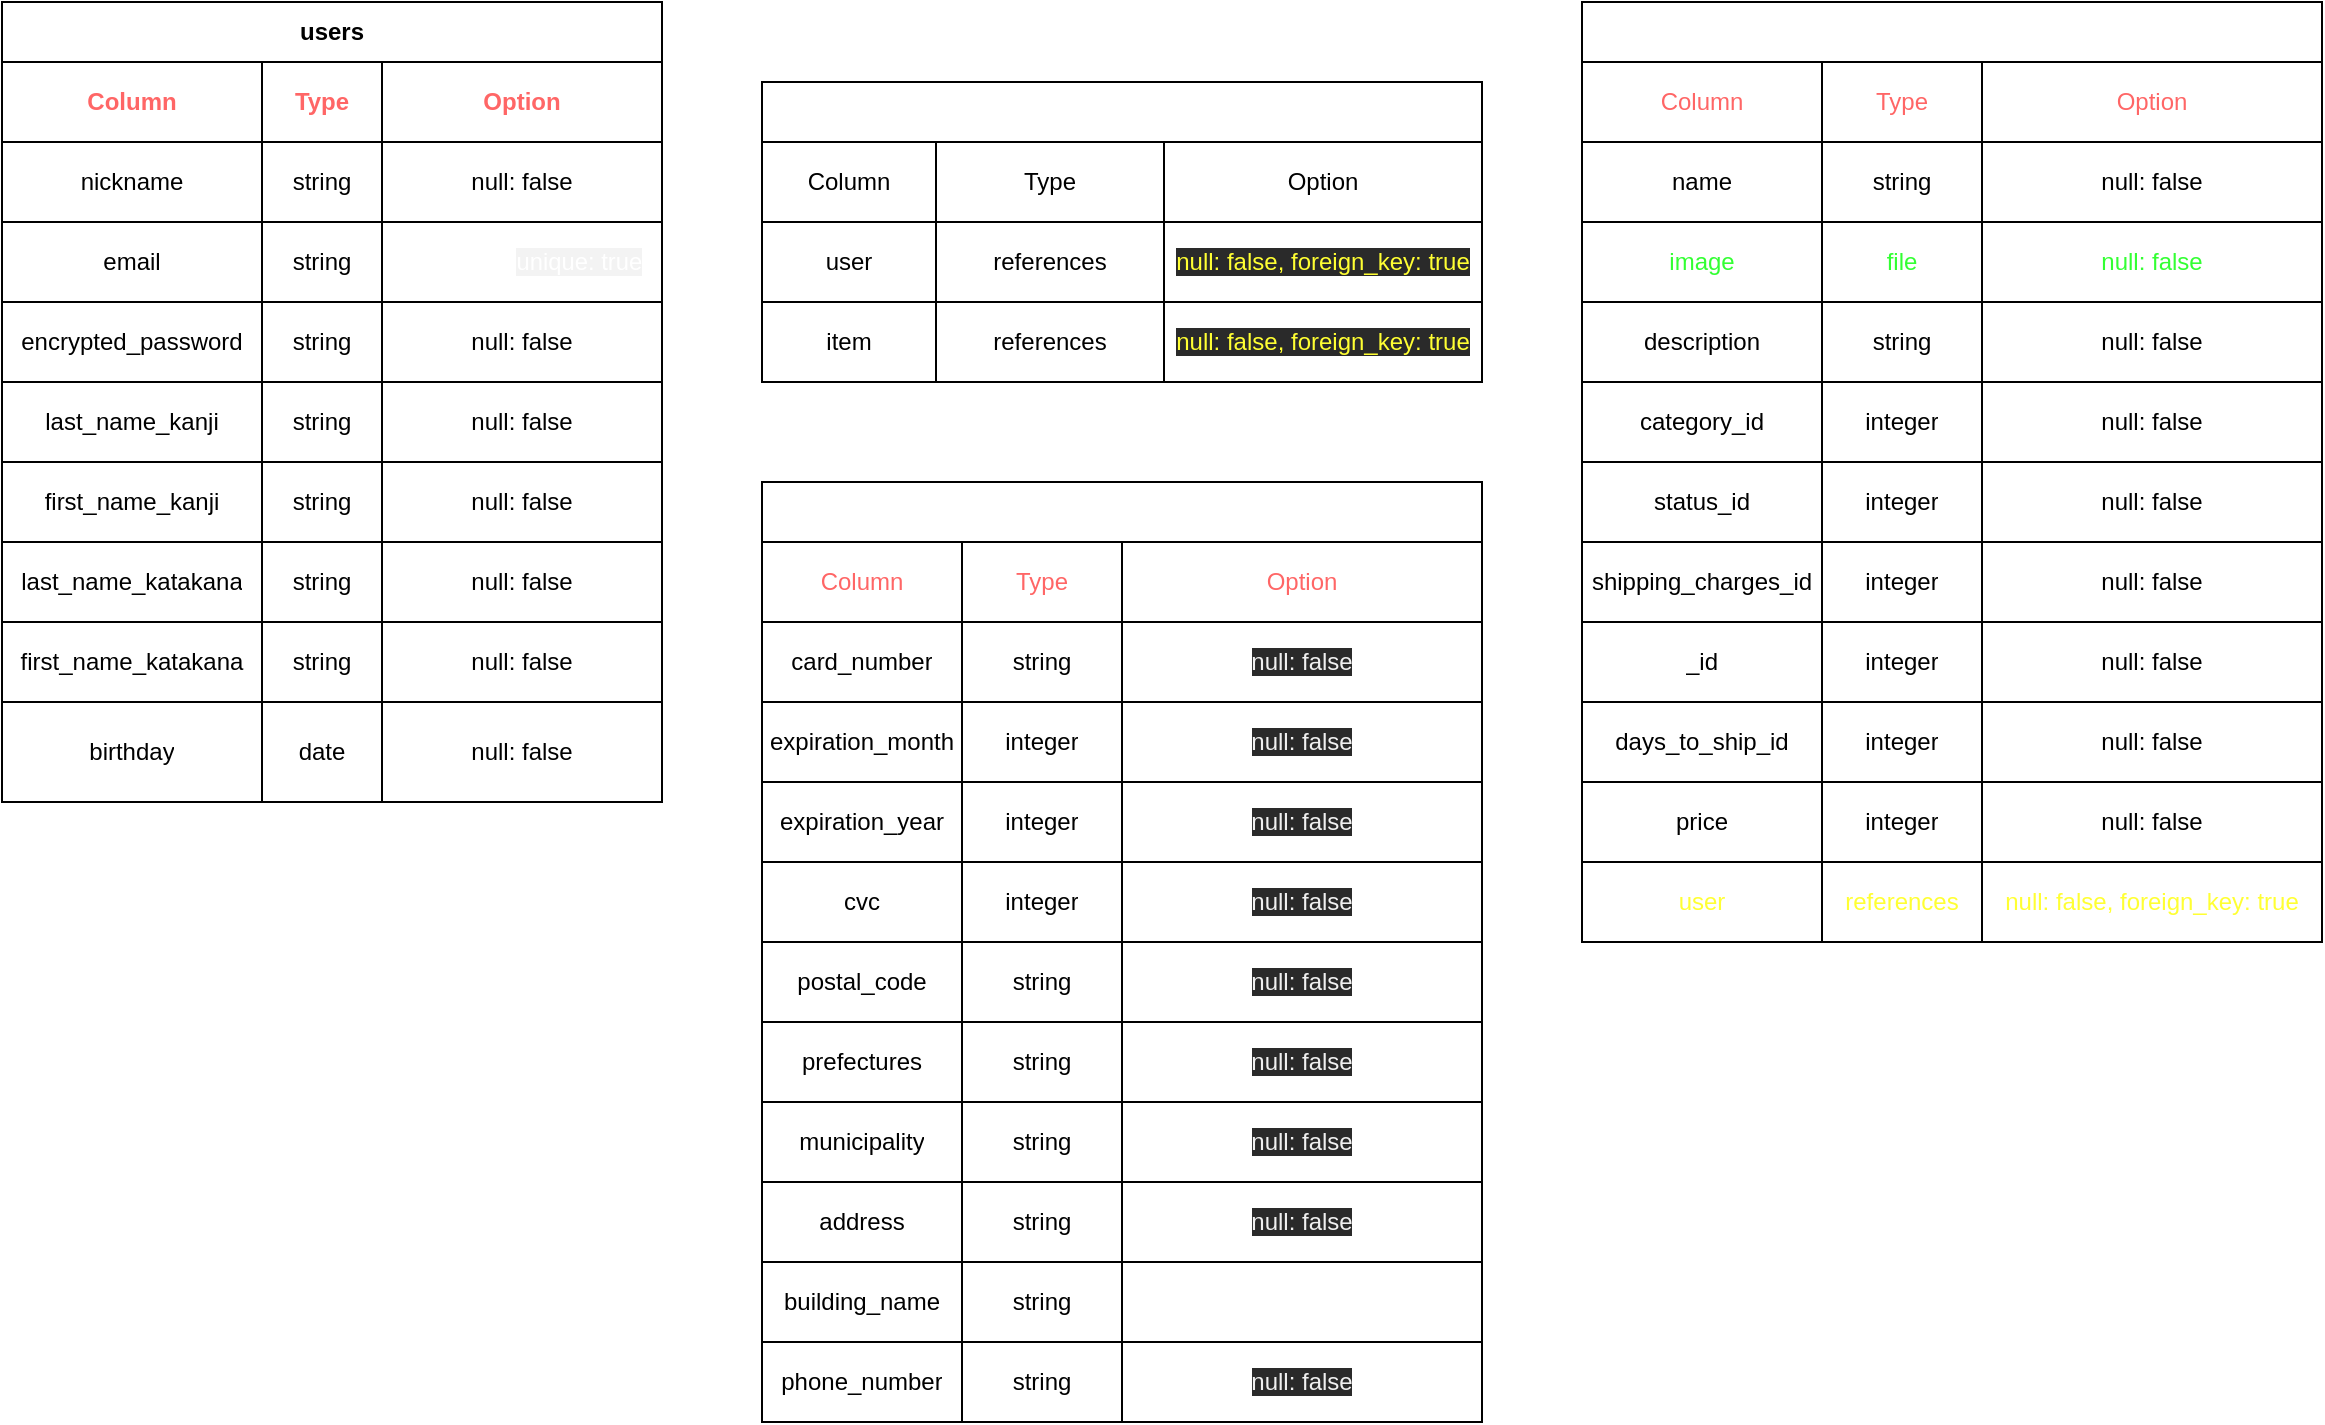<mxfile version="14.2.4" type="embed">
    <diagram id="sl5BSPvHvkOXAtMsiaxR" name="ページ1">
        <mxGraphModel dx="971" dy="756" grid="1" gridSize="10" guides="1" tooltips="1" connect="1" arrows="1" fold="1" page="1" pageScale="1" pageWidth="1169" pageHeight="1654" math="0" shadow="0">
            <root>
                <mxCell id="0"/>
                <mxCell id="1" parent="0"/>
                <mxCell id="15" value="users" style="shape=table;html=1;whiteSpace=wrap;startSize=30;container=1;collapsible=0;childLayout=tableLayout;fontStyle=1;align=center;spacing=2;" parent="1" vertex="1">
                    <mxGeometry width="330" height="400" as="geometry"/>
                </mxCell>
                <mxCell id="16" value="" style="shape=partialRectangle;html=1;whiteSpace=wrap;collapsible=0;dropTarget=0;pointerEvents=0;fillColor=none;top=0;left=0;bottom=0;right=0;points=[[0,0.5],[1,0.5]];portConstraint=eastwest;" parent="15" vertex="1">
                    <mxGeometry y="30" width="330" height="40" as="geometry"/>
                </mxCell>
                <mxCell id="17" value="Column" style="shape=partialRectangle;html=1;whiteSpace=wrap;connectable=0;fillColor=none;top=0;left=0;bottom=0;right=0;overflow=hidden;fontStyle=1;labelBackgroundColor=none;fontColor=#FF6666;" parent="16" vertex="1">
                    <mxGeometry width="130" height="40" as="geometry"/>
                </mxCell>
                <mxCell id="18" value="Type" style="shape=partialRectangle;html=1;whiteSpace=wrap;connectable=0;fillColor=none;top=0;left=0;bottom=0;right=0;overflow=hidden;fontStyle=1;fontColor=#FF6666;" parent="16" vertex="1">
                    <mxGeometry x="130" width="60" height="40" as="geometry"/>
                </mxCell>
                <mxCell id="19" value="Option" style="shape=partialRectangle;html=1;whiteSpace=wrap;connectable=0;fillColor=none;top=0;left=0;bottom=0;right=0;overflow=hidden;fontStyle=1;fontColor=#FF6666;" parent="16" vertex="1">
                    <mxGeometry x="190" width="140" height="40" as="geometry"/>
                </mxCell>
                <mxCell id="20" value="" style="shape=partialRectangle;html=1;whiteSpace=wrap;collapsible=0;dropTarget=0;pointerEvents=0;fillColor=none;top=0;left=0;bottom=0;right=0;points=[[0,0.5],[1,0.5]];portConstraint=eastwest;" parent="15" vertex="1">
                    <mxGeometry y="70" width="330" height="40" as="geometry"/>
                </mxCell>
                <mxCell id="21" value="nickname" style="shape=partialRectangle;html=1;whiteSpace=wrap;connectable=0;fillColor=none;top=0;left=0;bottom=0;right=0;overflow=hidden;" parent="20" vertex="1">
                    <mxGeometry width="130" height="40" as="geometry"/>
                </mxCell>
                <mxCell id="22" value="string" style="shape=partialRectangle;html=1;whiteSpace=wrap;connectable=0;fillColor=none;top=0;left=0;bottom=0;right=0;overflow=hidden;" parent="20" vertex="1">
                    <mxGeometry x="130" width="60" height="40" as="geometry"/>
                </mxCell>
                <mxCell id="23" value="null: false" style="shape=partialRectangle;html=1;whiteSpace=wrap;connectable=0;fillColor=none;top=0;left=0;bottom=0;right=0;overflow=hidden;" parent="20" vertex="1">
                    <mxGeometry x="190" width="140" height="40" as="geometry"/>
                </mxCell>
                <mxCell id="24" value="" style="shape=partialRectangle;html=1;whiteSpace=wrap;collapsible=0;dropTarget=0;pointerEvents=0;fillColor=none;top=0;left=0;bottom=0;right=0;points=[[0,0.5],[1,0.5]];portConstraint=eastwest;" parent="15" vertex="1">
                    <mxGeometry y="110" width="330" height="40" as="geometry"/>
                </mxCell>
                <mxCell id="25" value="email" style="shape=partialRectangle;html=1;whiteSpace=wrap;connectable=0;fillColor=none;top=0;left=0;bottom=0;right=0;overflow=hidden;" parent="24" vertex="1">
                    <mxGeometry width="130" height="40" as="geometry"/>
                </mxCell>
                <mxCell id="26" value="string" style="shape=partialRectangle;html=1;whiteSpace=wrap;connectable=0;fillColor=none;top=0;left=0;bottom=0;right=0;overflow=hidden;" parent="24" vertex="1">
                    <mxGeometry x="130" width="60" height="40" as="geometry"/>
                </mxCell>
                <mxCell id="27" value="&lt;font color=&quot;#ffffff&quot;&gt;&lt;span&gt;null: false,&amp;nbsp;&lt;/span&gt;&lt;span style=&quot;font-size: 11.9px ; background-color: rgba(27 , 31 , 35 , 0.05)&quot;&gt;unique: true&lt;/span&gt;&lt;/font&gt;" style="shape=partialRectangle;html=1;whiteSpace=wrap;connectable=0;fillColor=none;top=0;left=0;bottom=0;right=0;overflow=hidden;" parent="24" vertex="1">
                    <mxGeometry x="190" width="140" height="40" as="geometry"/>
                </mxCell>
                <mxCell id="28" style="shape=partialRectangle;html=1;whiteSpace=wrap;collapsible=0;dropTarget=0;pointerEvents=0;fillColor=none;top=0;left=0;bottom=0;right=0;points=[[0,0.5],[1,0.5]];portConstraint=eastwest;" parent="15" vertex="1">
                    <mxGeometry y="150" width="330" height="40" as="geometry"/>
                </mxCell>
                <mxCell id="29" value="encrypted_password" style="shape=partialRectangle;html=1;whiteSpace=wrap;connectable=0;fillColor=none;top=0;left=0;bottom=0;right=0;overflow=hidden;" parent="28" vertex="1">
                    <mxGeometry width="130" height="40" as="geometry"/>
                </mxCell>
                <mxCell id="30" value="string" style="shape=partialRectangle;html=1;whiteSpace=wrap;connectable=0;fillColor=none;top=0;left=0;bottom=0;right=0;overflow=hidden;" parent="28" vertex="1">
                    <mxGeometry x="130" width="60" height="40" as="geometry"/>
                </mxCell>
                <mxCell id="31" value="&lt;span&gt;null: false&lt;/span&gt;" style="shape=partialRectangle;html=1;whiteSpace=wrap;connectable=0;fillColor=none;top=0;left=0;bottom=0;right=0;overflow=hidden;" parent="28" vertex="1">
                    <mxGeometry x="190" width="140" height="40" as="geometry"/>
                </mxCell>
                <mxCell id="32" style="shape=partialRectangle;html=1;whiteSpace=wrap;collapsible=0;dropTarget=0;pointerEvents=0;fillColor=none;top=0;left=0;bottom=0;right=0;points=[[0,0.5],[1,0.5]];portConstraint=eastwest;" parent="15" vertex="1">
                    <mxGeometry y="190" width="330" height="40" as="geometry"/>
                </mxCell>
                <mxCell id="33" value="last_name_kanji" style="shape=partialRectangle;html=1;whiteSpace=wrap;connectable=0;fillColor=none;top=0;left=0;bottom=0;right=0;overflow=hidden;" parent="32" vertex="1">
                    <mxGeometry width="130" height="40" as="geometry"/>
                </mxCell>
                <mxCell id="34" value="string" style="shape=partialRectangle;html=1;whiteSpace=wrap;connectable=0;fillColor=none;top=0;left=0;bottom=0;right=0;overflow=hidden;" parent="32" vertex="1">
                    <mxGeometry x="130" width="60" height="40" as="geometry"/>
                </mxCell>
                <mxCell id="35" value="&lt;span&gt;null: false&lt;/span&gt;" style="shape=partialRectangle;html=1;whiteSpace=wrap;connectable=0;fillColor=none;top=0;left=0;bottom=0;right=0;overflow=hidden;" parent="32" vertex="1">
                    <mxGeometry x="190" width="140" height="40" as="geometry"/>
                </mxCell>
                <mxCell id="36" style="shape=partialRectangle;html=1;whiteSpace=wrap;collapsible=0;dropTarget=0;pointerEvents=0;fillColor=none;top=0;left=0;bottom=0;right=0;points=[[0,0.5],[1,0.5]];portConstraint=eastwest;" parent="15" vertex="1">
                    <mxGeometry y="230" width="330" height="40" as="geometry"/>
                </mxCell>
                <mxCell id="37" value="first_name_kanji" style="shape=partialRectangle;html=1;whiteSpace=wrap;connectable=0;fillColor=none;top=0;left=0;bottom=0;right=0;overflow=hidden;" parent="36" vertex="1">
                    <mxGeometry width="130" height="40" as="geometry"/>
                </mxCell>
                <mxCell id="38" value="string" style="shape=partialRectangle;html=1;whiteSpace=wrap;connectable=0;fillColor=none;top=0;left=0;bottom=0;right=0;overflow=hidden;" parent="36" vertex="1">
                    <mxGeometry x="130" width="60" height="40" as="geometry"/>
                </mxCell>
                <mxCell id="39" value="&lt;span&gt;null: false&lt;/span&gt;" style="shape=partialRectangle;html=1;whiteSpace=wrap;connectable=0;fillColor=none;top=0;left=0;bottom=0;right=0;overflow=hidden;" parent="36" vertex="1">
                    <mxGeometry x="190" width="140" height="40" as="geometry"/>
                </mxCell>
                <mxCell id="40" style="shape=partialRectangle;html=1;whiteSpace=wrap;collapsible=0;dropTarget=0;pointerEvents=0;fillColor=none;top=0;left=0;bottom=0;right=0;points=[[0,0.5],[1,0.5]];portConstraint=eastwest;" parent="15" vertex="1">
                    <mxGeometry y="270" width="330" height="40" as="geometry"/>
                </mxCell>
                <mxCell id="41" value="last_name_katakana" style="shape=partialRectangle;html=1;whiteSpace=wrap;connectable=0;fillColor=none;top=0;left=0;bottom=0;right=0;overflow=hidden;" parent="40" vertex="1">
                    <mxGeometry width="130" height="40" as="geometry"/>
                </mxCell>
                <mxCell id="42" value="string" style="shape=partialRectangle;html=1;whiteSpace=wrap;connectable=0;fillColor=none;top=0;left=0;bottom=0;right=0;overflow=hidden;" parent="40" vertex="1">
                    <mxGeometry x="130" width="60" height="40" as="geometry"/>
                </mxCell>
                <mxCell id="43" value="&lt;span&gt;null: false&lt;/span&gt;" style="shape=partialRectangle;html=1;whiteSpace=wrap;connectable=0;fillColor=none;top=0;left=0;bottom=0;right=0;overflow=hidden;" parent="40" vertex="1">
                    <mxGeometry x="190" width="140" height="40" as="geometry"/>
                </mxCell>
                <mxCell id="44" style="shape=partialRectangle;html=1;whiteSpace=wrap;collapsible=0;dropTarget=0;pointerEvents=0;fillColor=none;top=0;left=0;bottom=0;right=0;points=[[0,0.5],[1,0.5]];portConstraint=eastwest;" parent="15" vertex="1">
                    <mxGeometry y="310" width="330" height="40" as="geometry"/>
                </mxCell>
                <mxCell id="45" value="first_name_katakana" style="shape=partialRectangle;html=1;whiteSpace=wrap;connectable=0;fillColor=none;top=0;left=0;bottom=0;right=0;overflow=hidden;" parent="44" vertex="1">
                    <mxGeometry width="130" height="40" as="geometry"/>
                </mxCell>
                <mxCell id="46" value="string" style="shape=partialRectangle;html=1;whiteSpace=wrap;connectable=0;fillColor=none;top=0;left=0;bottom=0;right=0;overflow=hidden;" parent="44" vertex="1">
                    <mxGeometry x="130" width="60" height="40" as="geometry"/>
                </mxCell>
                <mxCell id="47" value="&lt;span&gt;null: false&lt;/span&gt;" style="shape=partialRectangle;html=1;whiteSpace=wrap;connectable=0;fillColor=none;top=0;left=0;bottom=0;right=0;overflow=hidden;" parent="44" vertex="1">
                    <mxGeometry x="190" width="140" height="40" as="geometry"/>
                </mxCell>
                <mxCell id="56" style="shape=partialRectangle;html=1;whiteSpace=wrap;collapsible=0;dropTarget=0;pointerEvents=0;fillColor=none;top=0;left=0;bottom=0;right=0;points=[[0,0.5],[1,0.5]];portConstraint=eastwest;" parent="15" vertex="1">
                    <mxGeometry y="350" width="330" height="50" as="geometry"/>
                </mxCell>
                <mxCell id="57" value="birthday" style="shape=partialRectangle;html=1;whiteSpace=wrap;connectable=0;fillColor=none;top=0;left=0;bottom=0;right=0;overflow=hidden;" parent="56" vertex="1">
                    <mxGeometry width="130" height="50" as="geometry"/>
                </mxCell>
                <mxCell id="58" value="date" style="shape=partialRectangle;html=1;whiteSpace=wrap;connectable=0;fillColor=none;top=0;left=0;bottom=0;right=0;overflow=hidden;" parent="56" vertex="1">
                    <mxGeometry x="130" width="60" height="50" as="geometry"/>
                </mxCell>
                <mxCell id="59" value="&lt;span&gt;null: false&lt;/span&gt;" style="shape=partialRectangle;html=1;whiteSpace=wrap;connectable=0;fillColor=none;top=0;left=0;bottom=0;right=0;overflow=hidden;" parent="56" vertex="1">
                    <mxGeometry x="190" width="140" height="50" as="geometry"/>
                </mxCell>
                <mxCell id="60" value="&lt;font color=&quot;#ffffff&quot;&gt;items&lt;/font&gt;" style="shape=table;html=1;whiteSpace=wrap;startSize=30;container=1;collapsible=0;childLayout=tableLayout;fontStyle=1;align=center;labelBackgroundColor=none;fontColor=#FF6666;" parent="1" vertex="1">
                    <mxGeometry x="790" width="370" height="470" as="geometry"/>
                </mxCell>
                <mxCell id="61" value="" style="shape=partialRectangle;html=1;whiteSpace=wrap;collapsible=0;dropTarget=0;pointerEvents=0;fillColor=none;top=0;left=0;bottom=0;right=0;points=[[0,0.5],[1,0.5]];portConstraint=eastwest;" parent="60" vertex="1">
                    <mxGeometry y="30" width="370" height="40" as="geometry"/>
                </mxCell>
                <mxCell id="62" value="Column" style="shape=partialRectangle;html=1;whiteSpace=wrap;connectable=0;fillColor=none;top=0;left=0;bottom=0;right=0;overflow=hidden;fontColor=#FF6666;" parent="61" vertex="1">
                    <mxGeometry width="120" height="40" as="geometry"/>
                </mxCell>
                <mxCell id="63" value="Type" style="shape=partialRectangle;html=1;whiteSpace=wrap;connectable=0;fillColor=none;top=0;left=0;bottom=0;right=0;overflow=hidden;fontColor=#FF6666;" parent="61" vertex="1">
                    <mxGeometry x="120" width="80" height="40" as="geometry"/>
                </mxCell>
                <mxCell id="64" value="Option" style="shape=partialRectangle;html=1;whiteSpace=wrap;connectable=0;fillColor=none;top=0;left=0;bottom=0;right=0;overflow=hidden;fontColor=#FF6666;" parent="61" vertex="1">
                    <mxGeometry x="200" width="170" height="40" as="geometry"/>
                </mxCell>
                <mxCell id="93" style="shape=partialRectangle;html=1;whiteSpace=wrap;collapsible=0;dropTarget=0;pointerEvents=0;fillColor=none;top=0;left=0;bottom=0;right=0;points=[[0,0.5],[1,0.5]];portConstraint=eastwest;" parent="60" vertex="1">
                    <mxGeometry y="70" width="370" height="40" as="geometry"/>
                </mxCell>
                <mxCell id="94" value="name" style="shape=partialRectangle;html=1;whiteSpace=wrap;connectable=0;fillColor=none;top=0;left=0;bottom=0;right=0;overflow=hidden;" parent="93" vertex="1">
                    <mxGeometry width="120" height="40" as="geometry"/>
                </mxCell>
                <mxCell id="95" value="string" style="shape=partialRectangle;html=1;whiteSpace=wrap;connectable=0;fillColor=none;top=0;left=0;bottom=0;right=0;overflow=hidden;" parent="93" vertex="1">
                    <mxGeometry x="120" width="80" height="40" as="geometry"/>
                </mxCell>
                <mxCell id="96" value="null: false" style="shape=partialRectangle;html=1;whiteSpace=wrap;connectable=0;fillColor=none;top=0;left=0;bottom=0;right=0;overflow=hidden;" parent="93" vertex="1">
                    <mxGeometry x="200" width="170" height="40" as="geometry"/>
                </mxCell>
                <mxCell id="89" style="shape=partialRectangle;html=1;whiteSpace=wrap;collapsible=0;dropTarget=0;pointerEvents=0;fillColor=none;top=0;left=0;bottom=0;right=0;points=[[0,0.5],[1,0.5]];portConstraint=eastwest;fontColor=#33FF33;" parent="60" vertex="1">
                    <mxGeometry y="110" width="370" height="40" as="geometry"/>
                </mxCell>
                <mxCell id="90" value="image" style="shape=partialRectangle;html=1;whiteSpace=wrap;connectable=0;fillColor=none;top=0;left=0;bottom=0;right=0;overflow=hidden;fontColor=#33FF33;" parent="89" vertex="1">
                    <mxGeometry width="120" height="40" as="geometry"/>
                </mxCell>
                <mxCell id="91" value="file" style="shape=partialRectangle;html=1;whiteSpace=wrap;connectable=0;fillColor=none;top=0;left=0;bottom=0;right=0;overflow=hidden;fontColor=#33FF33;" parent="89" vertex="1">
                    <mxGeometry x="120" width="80" height="40" as="geometry"/>
                </mxCell>
                <mxCell id="92" value="null: false" style="shape=partialRectangle;html=1;whiteSpace=wrap;connectable=0;fillColor=none;top=0;left=0;bottom=0;right=0;overflow=hidden;fontColor=#33FF33;" parent="89" vertex="1">
                    <mxGeometry x="200" width="170" height="40" as="geometry"/>
                </mxCell>
                <mxCell id="85" style="shape=partialRectangle;html=1;whiteSpace=wrap;collapsible=0;dropTarget=0;pointerEvents=0;fillColor=none;top=0;left=0;bottom=0;right=0;points=[[0,0.5],[1,0.5]];portConstraint=eastwest;" parent="60" vertex="1">
                    <mxGeometry y="150" width="370" height="40" as="geometry"/>
                </mxCell>
                <mxCell id="86" value="description" style="shape=partialRectangle;html=1;whiteSpace=wrap;connectable=0;fillColor=none;top=0;left=0;bottom=0;right=0;overflow=hidden;" parent="85" vertex="1">
                    <mxGeometry width="120" height="40" as="geometry"/>
                </mxCell>
                <mxCell id="87" value="string" style="shape=partialRectangle;html=1;whiteSpace=wrap;connectable=0;fillColor=none;top=0;left=0;bottom=0;right=0;overflow=hidden;" parent="85" vertex="1">
                    <mxGeometry x="120" width="80" height="40" as="geometry"/>
                </mxCell>
                <mxCell id="88" value="null: false" style="shape=partialRectangle;html=1;whiteSpace=wrap;connectable=0;fillColor=none;top=0;left=0;bottom=0;right=0;overflow=hidden;" parent="85" vertex="1">
                    <mxGeometry x="200" width="170" height="40" as="geometry"/>
                </mxCell>
                <mxCell id="81" style="shape=partialRectangle;html=1;whiteSpace=wrap;collapsible=0;dropTarget=0;pointerEvents=0;fillColor=none;top=0;left=0;bottom=0;right=0;points=[[0,0.5],[1,0.5]];portConstraint=eastwest;" parent="60" vertex="1">
                    <mxGeometry y="190" width="370" height="40" as="geometry"/>
                </mxCell>
                <mxCell id="82" value="category_id" style="shape=partialRectangle;html=1;whiteSpace=wrap;connectable=0;fillColor=none;top=0;left=0;bottom=0;right=0;overflow=hidden;" parent="81" vertex="1">
                    <mxGeometry width="120" height="40" as="geometry"/>
                </mxCell>
                <mxCell id="83" value="integer" style="shape=partialRectangle;html=1;whiteSpace=wrap;connectable=0;fillColor=none;top=0;left=0;bottom=0;right=0;overflow=hidden;" parent="81" vertex="1">
                    <mxGeometry x="120" width="80" height="40" as="geometry"/>
                </mxCell>
                <mxCell id="84" value="null: false" style="shape=partialRectangle;html=1;whiteSpace=wrap;connectable=0;fillColor=none;top=0;left=0;bottom=0;right=0;overflow=hidden;" parent="81" vertex="1">
                    <mxGeometry x="200" width="170" height="40" as="geometry"/>
                </mxCell>
                <mxCell id="77" style="shape=partialRectangle;html=1;whiteSpace=wrap;collapsible=0;dropTarget=0;pointerEvents=0;fillColor=none;top=0;left=0;bottom=0;right=0;points=[[0,0.5],[1,0.5]];portConstraint=eastwest;" parent="60" vertex="1">
                    <mxGeometry y="230" width="370" height="40" as="geometry"/>
                </mxCell>
                <mxCell id="78" value="status_id" style="shape=partialRectangle;html=1;whiteSpace=wrap;connectable=0;fillColor=none;top=0;left=0;bottom=0;right=0;overflow=hidden;" parent="77" vertex="1">
                    <mxGeometry width="120" height="40" as="geometry"/>
                </mxCell>
                <mxCell id="79" value="integer" style="shape=partialRectangle;html=1;whiteSpace=wrap;connectable=0;fillColor=none;top=0;left=0;bottom=0;right=0;overflow=hidden;" parent="77" vertex="1">
                    <mxGeometry x="120" width="80" height="40" as="geometry"/>
                </mxCell>
                <mxCell id="80" value="null: false" style="shape=partialRectangle;html=1;whiteSpace=wrap;connectable=0;fillColor=none;top=0;left=0;bottom=0;right=0;overflow=hidden;" parent="77" vertex="1">
                    <mxGeometry x="200" width="170" height="40" as="geometry"/>
                </mxCell>
                <mxCell id="73" style="shape=partialRectangle;html=1;whiteSpace=wrap;collapsible=0;dropTarget=0;pointerEvents=0;fillColor=none;top=0;left=0;bottom=0;right=0;points=[[0,0.5],[1,0.5]];portConstraint=eastwest;" parent="60" vertex="1">
                    <mxGeometry y="270" width="370" height="40" as="geometry"/>
                </mxCell>
                <mxCell id="74" value="shipping_charges_id" style="shape=partialRectangle;html=1;whiteSpace=wrap;connectable=0;fillColor=none;top=0;left=0;bottom=0;right=0;overflow=hidden;" parent="73" vertex="1">
                    <mxGeometry width="120" height="40" as="geometry"/>
                </mxCell>
                <mxCell id="75" value="integer" style="shape=partialRectangle;html=1;whiteSpace=wrap;connectable=0;fillColor=none;top=0;left=0;bottom=0;right=0;overflow=hidden;" parent="73" vertex="1">
                    <mxGeometry x="120" width="80" height="40" as="geometry"/>
                </mxCell>
                <mxCell id="76" value="null: false" style="shape=partialRectangle;html=1;whiteSpace=wrap;connectable=0;fillColor=none;top=0;left=0;bottom=0;right=0;overflow=hidden;" parent="73" vertex="1">
                    <mxGeometry x="200" width="170" height="40" as="geometry"/>
                </mxCell>
                <mxCell id="65" value="" style="shape=partialRectangle;html=1;whiteSpace=wrap;collapsible=0;dropTarget=0;pointerEvents=0;fillColor=none;top=0;left=0;bottom=0;right=0;points=[[0,0.5],[1,0.5]];portConstraint=eastwest;" parent="60" vertex="1">
                    <mxGeometry y="310" width="370" height="40" as="geometry"/>
                </mxCell>
                <mxCell id="66" value="&lt;div style=&quot;text-align: left&quot;&gt;&lt;span&gt;_id&lt;/span&gt;&lt;/div&gt;" style="shape=partialRectangle;html=1;whiteSpace=wrap;connectable=0;fillColor=none;top=0;left=0;bottom=0;right=0;overflow=hidden;" parent="65" vertex="1">
                    <mxGeometry width="120" height="40" as="geometry"/>
                </mxCell>
                <mxCell id="67" value="integer" style="shape=partialRectangle;html=1;whiteSpace=wrap;connectable=0;fillColor=none;top=0;left=0;bottom=0;right=0;overflow=hidden;" parent="65" vertex="1">
                    <mxGeometry x="120" width="80" height="40" as="geometry"/>
                </mxCell>
                <mxCell id="68" value="null: false" style="shape=partialRectangle;html=1;whiteSpace=wrap;connectable=0;fillColor=none;top=0;left=0;bottom=0;right=0;overflow=hidden;" parent="65" vertex="1">
                    <mxGeometry x="200" width="170" height="40" as="geometry"/>
                </mxCell>
                <mxCell id="69" value="" style="shape=partialRectangle;html=1;whiteSpace=wrap;collapsible=0;dropTarget=0;pointerEvents=0;fillColor=none;top=0;left=0;bottom=0;right=0;points=[[0,0.5],[1,0.5]];portConstraint=eastwest;" parent="60" vertex="1">
                    <mxGeometry y="350" width="370" height="40" as="geometry"/>
                </mxCell>
                <mxCell id="70" value="days_to_ship_id" style="shape=partialRectangle;html=1;whiteSpace=wrap;connectable=0;fillColor=none;top=0;left=0;bottom=0;right=0;overflow=hidden;" parent="69" vertex="1">
                    <mxGeometry width="120" height="40" as="geometry"/>
                </mxCell>
                <mxCell id="71" value="integer" style="shape=partialRectangle;html=1;whiteSpace=wrap;connectable=0;fillColor=none;top=0;left=0;bottom=0;right=0;overflow=hidden;" parent="69" vertex="1">
                    <mxGeometry x="120" width="80" height="40" as="geometry"/>
                </mxCell>
                <mxCell id="72" value="null: false" style="shape=partialRectangle;html=1;whiteSpace=wrap;connectable=0;fillColor=none;top=0;left=0;bottom=0;right=0;overflow=hidden;" parent="69" vertex="1">
                    <mxGeometry x="200" width="170" height="40" as="geometry"/>
                </mxCell>
                <mxCell id="97" style="shape=partialRectangle;html=1;whiteSpace=wrap;collapsible=0;dropTarget=0;pointerEvents=0;fillColor=none;top=0;left=0;bottom=0;right=0;points=[[0,0.5],[1,0.5]];portConstraint=eastwest;" parent="60" vertex="1">
                    <mxGeometry y="390" width="370" height="40" as="geometry"/>
                </mxCell>
                <mxCell id="98" value="price" style="shape=partialRectangle;html=1;whiteSpace=wrap;connectable=0;fillColor=none;top=0;left=0;bottom=0;right=0;overflow=hidden;" parent="97" vertex="1">
                    <mxGeometry width="120" height="40" as="geometry"/>
                </mxCell>
                <mxCell id="99" value="integer" style="shape=partialRectangle;html=1;whiteSpace=wrap;connectable=0;fillColor=none;top=0;left=0;bottom=0;right=0;overflow=hidden;" parent="97" vertex="1">
                    <mxGeometry x="120" width="80" height="40" as="geometry"/>
                </mxCell>
                <mxCell id="100" value="null: false" style="shape=partialRectangle;html=1;whiteSpace=wrap;connectable=0;fillColor=none;top=0;left=0;bottom=0;right=0;overflow=hidden;" parent="97" vertex="1">
                    <mxGeometry x="200" width="170" height="40" as="geometry"/>
                </mxCell>
                <mxCell id="105" style="shape=partialRectangle;html=1;whiteSpace=wrap;collapsible=0;dropTarget=0;pointerEvents=0;fillColor=none;top=0;left=0;bottom=0;right=0;points=[[0,0.5],[1,0.5]];portConstraint=eastwest;" parent="60" vertex="1">
                    <mxGeometry y="430" width="370" height="40" as="geometry"/>
                </mxCell>
                <mxCell id="106" value="user" style="shape=partialRectangle;html=1;whiteSpace=wrap;connectable=0;fillColor=none;top=0;left=0;bottom=0;right=0;overflow=hidden;fontColor=#FFFF33;" parent="105" vertex="1">
                    <mxGeometry width="120" height="40" as="geometry"/>
                </mxCell>
                <mxCell id="107" value="references" style="shape=partialRectangle;html=1;whiteSpace=wrap;connectable=0;fillColor=none;top=0;left=0;bottom=0;right=0;overflow=hidden;fontColor=#FFFF33;" parent="105" vertex="1">
                    <mxGeometry x="120" width="80" height="40" as="geometry"/>
                </mxCell>
                <mxCell id="108" value="null: false, foreign_key: true" style="shape=partialRectangle;html=1;whiteSpace=wrap;connectable=0;fillColor=none;top=0;left=0;bottom=0;right=0;overflow=hidden;fontColor=#FFFF33;" parent="105" vertex="1">
                    <mxGeometry x="200" width="170" height="40" as="geometry"/>
                </mxCell>
                <mxCell id="109" value="addresses" style="shape=table;html=1;whiteSpace=wrap;startSize=30;container=1;collapsible=0;childLayout=tableLayout;fontStyle=1;align=center;labelBackgroundColor=none;fontColor=#FFFFFF;" parent="1" vertex="1">
                    <mxGeometry x="380" y="240" width="360" height="470" as="geometry"/>
                </mxCell>
                <mxCell id="110" value="" style="shape=partialRectangle;html=1;whiteSpace=wrap;collapsible=0;dropTarget=0;pointerEvents=0;fillColor=none;top=0;left=0;bottom=0;right=0;points=[[0,0.5],[1,0.5]];portConstraint=eastwest;" parent="109" vertex="1">
                    <mxGeometry y="30" width="360" height="40" as="geometry"/>
                </mxCell>
                <mxCell id="111" value="Column" style="shape=partialRectangle;html=1;whiteSpace=wrap;connectable=0;fillColor=none;top=0;left=0;bottom=0;right=0;overflow=hidden;fontColor=#FF6666;" parent="110" vertex="1">
                    <mxGeometry width="100" height="40" as="geometry"/>
                </mxCell>
                <mxCell id="112" value="Type" style="shape=partialRectangle;html=1;whiteSpace=wrap;connectable=0;fillColor=none;top=0;left=0;bottom=0;right=0;overflow=hidden;fontColor=#FF6666;" parent="110" vertex="1">
                    <mxGeometry x="100" width="80" height="40" as="geometry"/>
                </mxCell>
                <mxCell id="113" value="Option" style="shape=partialRectangle;html=1;whiteSpace=wrap;connectable=0;fillColor=none;top=0;left=0;bottom=0;right=0;overflow=hidden;fontColor=#FF6666;" parent="110" vertex="1">
                    <mxGeometry x="180" width="180" height="40" as="geometry"/>
                </mxCell>
                <mxCell id="114" value="" style="shape=partialRectangle;html=1;whiteSpace=wrap;collapsible=0;dropTarget=0;pointerEvents=0;fillColor=none;top=0;left=0;bottom=0;right=0;points=[[0,0.5],[1,0.5]];portConstraint=eastwest;" parent="109" vertex="1">
                    <mxGeometry y="70" width="360" height="40" as="geometry"/>
                </mxCell>
                <mxCell id="115" value="card_number" style="shape=partialRectangle;html=1;whiteSpace=wrap;connectable=0;fillColor=none;top=0;left=0;bottom=0;right=0;overflow=hidden;" parent="114" vertex="1">
                    <mxGeometry width="100" height="40" as="geometry"/>
                </mxCell>
                <mxCell id="116" value="string" style="shape=partialRectangle;html=1;whiteSpace=wrap;connectable=0;fillColor=none;top=0;left=0;bottom=0;right=0;overflow=hidden;" parent="114" vertex="1">
                    <mxGeometry x="100" width="80" height="40" as="geometry"/>
                </mxCell>
                <mxCell id="117" value="&lt;meta charset=&quot;utf-8&quot;&gt;&lt;span style=&quot;color: rgb(240, 240, 240); font-family: helvetica; font-size: 12px; font-style: normal; font-weight: 400; letter-spacing: normal; text-align: center; text-indent: 0px; text-transform: none; word-spacing: 0px; background-color: rgb(42, 42, 42); display: inline; float: none;&quot;&gt;null: false&lt;/span&gt;" style="shape=partialRectangle;html=1;whiteSpace=wrap;connectable=0;fillColor=none;top=0;left=0;bottom=0;right=0;overflow=hidden;" parent="114" vertex="1">
                    <mxGeometry x="180" width="180" height="40" as="geometry"/>
                </mxCell>
                <mxCell id="118" value="" style="shape=partialRectangle;html=1;whiteSpace=wrap;collapsible=0;dropTarget=0;pointerEvents=0;fillColor=none;top=0;left=0;bottom=0;right=0;points=[[0,0.5],[1,0.5]];portConstraint=eastwest;" parent="109" vertex="1">
                    <mxGeometry y="110" width="360" height="40" as="geometry"/>
                </mxCell>
                <mxCell id="119" value="expiration_month" style="shape=partialRectangle;html=1;whiteSpace=wrap;connectable=0;fillColor=none;top=0;left=0;bottom=0;right=0;overflow=hidden;" parent="118" vertex="1">
                    <mxGeometry width="100" height="40" as="geometry"/>
                </mxCell>
                <mxCell id="120" value="integer" style="shape=partialRectangle;html=1;whiteSpace=wrap;connectable=0;fillColor=none;top=0;left=0;bottom=0;right=0;overflow=hidden;" parent="118" vertex="1">
                    <mxGeometry x="100" width="80" height="40" as="geometry"/>
                </mxCell>
                <mxCell id="121" value="&lt;meta charset=&quot;utf-8&quot;&gt;&lt;span style=&quot;color: rgb(240, 240, 240); font-family: helvetica; font-size: 12px; font-style: normal; font-weight: 400; letter-spacing: normal; text-align: center; text-indent: 0px; text-transform: none; word-spacing: 0px; background-color: rgb(42, 42, 42); display: inline; float: none;&quot;&gt;null: false&lt;/span&gt;" style="shape=partialRectangle;html=1;whiteSpace=wrap;connectable=0;fillColor=none;top=0;left=0;bottom=0;right=0;overflow=hidden;" parent="118" vertex="1">
                    <mxGeometry x="180" width="180" height="40" as="geometry"/>
                </mxCell>
                <mxCell id="122" style="shape=partialRectangle;html=1;whiteSpace=wrap;collapsible=0;dropTarget=0;pointerEvents=0;fillColor=none;top=0;left=0;bottom=0;right=0;points=[[0,0.5],[1,0.5]];portConstraint=eastwest;" parent="109" vertex="1">
                    <mxGeometry y="150" width="360" height="40" as="geometry"/>
                </mxCell>
                <mxCell id="123" value="expiration_year" style="shape=partialRectangle;html=1;whiteSpace=wrap;connectable=0;fillColor=none;top=0;left=0;bottom=0;right=0;overflow=hidden;" parent="122" vertex="1">
                    <mxGeometry width="100" height="40" as="geometry"/>
                </mxCell>
                <mxCell id="124" value="integer" style="shape=partialRectangle;html=1;whiteSpace=wrap;connectable=0;fillColor=none;top=0;left=0;bottom=0;right=0;overflow=hidden;" parent="122" vertex="1">
                    <mxGeometry x="100" width="80" height="40" as="geometry"/>
                </mxCell>
                <mxCell id="125" value="&lt;meta charset=&quot;utf-8&quot;&gt;&lt;span style=&quot;color: rgb(240, 240, 240); font-family: helvetica; font-size: 12px; font-style: normal; font-weight: 400; letter-spacing: normal; text-align: center; text-indent: 0px; text-transform: none; word-spacing: 0px; background-color: rgb(42, 42, 42); display: inline; float: none;&quot;&gt;null: false&lt;/span&gt;" style="shape=partialRectangle;html=1;whiteSpace=wrap;connectable=0;fillColor=none;top=0;left=0;bottom=0;right=0;overflow=hidden;" parent="122" vertex="1">
                    <mxGeometry x="180" width="180" height="40" as="geometry"/>
                </mxCell>
                <mxCell id="126" style="shape=partialRectangle;html=1;whiteSpace=wrap;collapsible=0;dropTarget=0;pointerEvents=0;fillColor=none;top=0;left=0;bottom=0;right=0;points=[[0,0.5],[1,0.5]];portConstraint=eastwest;" parent="109" vertex="1">
                    <mxGeometry y="190" width="360" height="40" as="geometry"/>
                </mxCell>
                <mxCell id="127" value="cvc" style="shape=partialRectangle;html=1;whiteSpace=wrap;connectable=0;fillColor=none;top=0;left=0;bottom=0;right=0;overflow=hidden;" parent="126" vertex="1">
                    <mxGeometry width="100" height="40" as="geometry"/>
                </mxCell>
                <mxCell id="128" value="integer" style="shape=partialRectangle;html=1;whiteSpace=wrap;connectable=0;fillColor=none;top=0;left=0;bottom=0;right=0;overflow=hidden;" parent="126" vertex="1">
                    <mxGeometry x="100" width="80" height="40" as="geometry"/>
                </mxCell>
                <mxCell id="129" value="&lt;meta charset=&quot;utf-8&quot;&gt;&lt;span style=&quot;color: rgb(240, 240, 240); font-family: helvetica; font-size: 12px; font-style: normal; font-weight: 400; letter-spacing: normal; text-align: center; text-indent: 0px; text-transform: none; word-spacing: 0px; background-color: rgb(42, 42, 42); display: inline; float: none;&quot;&gt;null: false&lt;/span&gt;" style="shape=partialRectangle;html=1;whiteSpace=wrap;connectable=0;fillColor=none;top=0;left=0;bottom=0;right=0;overflow=hidden;" parent="126" vertex="1">
                    <mxGeometry x="180" width="180" height="40" as="geometry"/>
                </mxCell>
                <mxCell id="130" style="shape=partialRectangle;html=1;whiteSpace=wrap;collapsible=0;dropTarget=0;pointerEvents=0;fillColor=none;top=0;left=0;bottom=0;right=0;points=[[0,0.5],[1,0.5]];portConstraint=eastwest;" parent="109" vertex="1">
                    <mxGeometry y="230" width="360" height="40" as="geometry"/>
                </mxCell>
                <mxCell id="131" value="postal_code" style="shape=partialRectangle;html=1;whiteSpace=wrap;connectable=0;fillColor=none;top=0;left=0;bottom=0;right=0;overflow=hidden;" parent="130" vertex="1">
                    <mxGeometry width="100" height="40" as="geometry"/>
                </mxCell>
                <mxCell id="132" value="string" style="shape=partialRectangle;html=1;whiteSpace=wrap;connectable=0;fillColor=none;top=0;left=0;bottom=0;right=0;overflow=hidden;" parent="130" vertex="1">
                    <mxGeometry x="100" width="80" height="40" as="geometry"/>
                </mxCell>
                <mxCell id="133" value="&lt;meta charset=&quot;utf-8&quot;&gt;&lt;span style=&quot;color: rgb(240, 240, 240); font-family: helvetica; font-size: 12px; font-style: normal; font-weight: 400; letter-spacing: normal; text-align: center; text-indent: 0px; text-transform: none; word-spacing: 0px; background-color: rgb(42, 42, 42); display: inline; float: none;&quot;&gt;null: false&lt;/span&gt;" style="shape=partialRectangle;html=1;whiteSpace=wrap;connectable=0;fillColor=none;top=0;left=0;bottom=0;right=0;overflow=hidden;" parent="130" vertex="1">
                    <mxGeometry x="180" width="180" height="40" as="geometry"/>
                </mxCell>
                <mxCell id="134" style="shape=partialRectangle;html=1;whiteSpace=wrap;collapsible=0;dropTarget=0;pointerEvents=0;fillColor=none;top=0;left=0;bottom=0;right=0;points=[[0,0.5],[1,0.5]];portConstraint=eastwest;" parent="109" vertex="1">
                    <mxGeometry y="270" width="360" height="40" as="geometry"/>
                </mxCell>
                <mxCell id="135" value="prefectures" style="shape=partialRectangle;html=1;whiteSpace=wrap;connectable=0;fillColor=none;top=0;left=0;bottom=0;right=0;overflow=hidden;" parent="134" vertex="1">
                    <mxGeometry width="100" height="40" as="geometry"/>
                </mxCell>
                <mxCell id="136" value="string" style="shape=partialRectangle;html=1;whiteSpace=wrap;connectable=0;fillColor=none;top=0;left=0;bottom=0;right=0;overflow=hidden;" parent="134" vertex="1">
                    <mxGeometry x="100" width="80" height="40" as="geometry"/>
                </mxCell>
                <mxCell id="137" value="&lt;meta charset=&quot;utf-8&quot;&gt;&lt;span style=&quot;color: rgb(240, 240, 240); font-family: helvetica; font-size: 12px; font-style: normal; font-weight: 400; letter-spacing: normal; text-align: center; text-indent: 0px; text-transform: none; word-spacing: 0px; background-color: rgb(42, 42, 42); display: inline; float: none;&quot;&gt;null: false&lt;/span&gt;" style="shape=partialRectangle;html=1;whiteSpace=wrap;connectable=0;fillColor=none;top=0;left=0;bottom=0;right=0;overflow=hidden;" parent="134" vertex="1">
                    <mxGeometry x="180" width="180" height="40" as="geometry"/>
                </mxCell>
                <mxCell id="138" style="shape=partialRectangle;html=1;whiteSpace=wrap;collapsible=0;dropTarget=0;pointerEvents=0;fillColor=none;top=0;left=0;bottom=0;right=0;points=[[0,0.5],[1,0.5]];portConstraint=eastwest;" parent="109" vertex="1">
                    <mxGeometry y="310" width="360" height="40" as="geometry"/>
                </mxCell>
                <mxCell id="139" value="municipality" style="shape=partialRectangle;html=1;whiteSpace=wrap;connectable=0;fillColor=none;top=0;left=0;bottom=0;right=0;overflow=hidden;" parent="138" vertex="1">
                    <mxGeometry width="100" height="40" as="geometry"/>
                </mxCell>
                <mxCell id="140" value="string" style="shape=partialRectangle;html=1;whiteSpace=wrap;connectable=0;fillColor=none;top=0;left=0;bottom=0;right=0;overflow=hidden;" parent="138" vertex="1">
                    <mxGeometry x="100" width="80" height="40" as="geometry"/>
                </mxCell>
                <mxCell id="141" value="&lt;meta charset=&quot;utf-8&quot;&gt;&lt;span style=&quot;color: rgb(240, 240, 240); font-family: helvetica; font-size: 12px; font-style: normal; font-weight: 400; letter-spacing: normal; text-align: center; text-indent: 0px; text-transform: none; word-spacing: 0px; background-color: rgb(42, 42, 42); display: inline; float: none;&quot;&gt;null: false&lt;/span&gt;" style="shape=partialRectangle;html=1;whiteSpace=wrap;connectable=0;fillColor=none;top=0;left=0;bottom=0;right=0;overflow=hidden;" parent="138" vertex="1">
                    <mxGeometry x="180" width="180" height="40" as="geometry"/>
                </mxCell>
                <mxCell id="142" style="shape=partialRectangle;html=1;whiteSpace=wrap;collapsible=0;dropTarget=0;pointerEvents=0;fillColor=none;top=0;left=0;bottom=0;right=0;points=[[0,0.5],[1,0.5]];portConstraint=eastwest;" parent="109" vertex="1">
                    <mxGeometry y="350" width="360" height="40" as="geometry"/>
                </mxCell>
                <mxCell id="143" value="address" style="shape=partialRectangle;html=1;whiteSpace=wrap;connectable=0;fillColor=none;top=0;left=0;bottom=0;right=0;overflow=hidden;" parent="142" vertex="1">
                    <mxGeometry width="100" height="40" as="geometry"/>
                </mxCell>
                <mxCell id="144" value="string" style="shape=partialRectangle;html=1;whiteSpace=wrap;connectable=0;fillColor=none;top=0;left=0;bottom=0;right=0;overflow=hidden;" parent="142" vertex="1">
                    <mxGeometry x="100" width="80" height="40" as="geometry"/>
                </mxCell>
                <mxCell id="145" value="&lt;meta charset=&quot;utf-8&quot;&gt;&lt;span style=&quot;color: rgb(240, 240, 240); font-family: helvetica; font-size: 12px; font-style: normal; font-weight: 400; letter-spacing: normal; text-align: center; text-indent: 0px; text-transform: none; word-spacing: 0px; background-color: rgb(42, 42, 42); display: inline; float: none;&quot;&gt;null: false&lt;/span&gt;" style="shape=partialRectangle;html=1;whiteSpace=wrap;connectable=0;fillColor=none;top=0;left=0;bottom=0;right=0;overflow=hidden;" parent="142" vertex="1">
                    <mxGeometry x="180" width="180" height="40" as="geometry"/>
                </mxCell>
                <mxCell id="146" style="shape=partialRectangle;html=1;whiteSpace=wrap;collapsible=0;dropTarget=0;pointerEvents=0;fillColor=none;top=0;left=0;bottom=0;right=0;points=[[0,0.5],[1,0.5]];portConstraint=eastwest;" parent="109" vertex="1">
                    <mxGeometry y="390" width="360" height="40" as="geometry"/>
                </mxCell>
                <mxCell id="147" value="building_name" style="shape=partialRectangle;html=1;whiteSpace=wrap;connectable=0;fillColor=none;top=0;left=0;bottom=0;right=0;overflow=hidden;" parent="146" vertex="1">
                    <mxGeometry width="100" height="40" as="geometry"/>
                </mxCell>
                <mxCell id="148" value="string" style="shape=partialRectangle;html=1;whiteSpace=wrap;connectable=0;fillColor=none;top=0;left=0;bottom=0;right=0;overflow=hidden;" parent="146" vertex="1">
                    <mxGeometry x="100" width="80" height="40" as="geometry"/>
                </mxCell>
                <mxCell id="149" style="shape=partialRectangle;html=1;whiteSpace=wrap;connectable=0;fillColor=none;top=0;left=0;bottom=0;right=0;overflow=hidden;" parent="146" vertex="1">
                    <mxGeometry x="180" width="180" height="40" as="geometry"/>
                </mxCell>
                <mxCell id="150" style="shape=partialRectangle;html=1;whiteSpace=wrap;collapsible=0;dropTarget=0;pointerEvents=0;fillColor=none;top=0;left=0;bottom=0;right=0;points=[[0,0.5],[1,0.5]];portConstraint=eastwest;" parent="109" vertex="1">
                    <mxGeometry y="430" width="360" height="40" as="geometry"/>
                </mxCell>
                <mxCell id="151" value="phone_number" style="shape=partialRectangle;html=1;whiteSpace=wrap;connectable=0;fillColor=none;top=0;left=0;bottom=0;right=0;overflow=hidden;" parent="150" vertex="1">
                    <mxGeometry width="100" height="40" as="geometry"/>
                </mxCell>
                <mxCell id="152" value="string" style="shape=partialRectangle;html=1;whiteSpace=wrap;connectable=0;fillColor=none;top=0;left=0;bottom=0;right=0;overflow=hidden;" parent="150" vertex="1">
                    <mxGeometry x="100" width="80" height="40" as="geometry"/>
                </mxCell>
                <mxCell id="153" value="&lt;meta charset=&quot;utf-8&quot;&gt;&lt;span style=&quot;color: rgb(240, 240, 240); font-family: helvetica; font-size: 12px; font-style: normal; font-weight: 400; letter-spacing: normal; text-align: center; text-indent: 0px; text-transform: none; word-spacing: 0px; background-color: rgb(42, 42, 42); display: inline; float: none;&quot;&gt;null: false&lt;/span&gt;" style="shape=partialRectangle;html=1;whiteSpace=wrap;connectable=0;fillColor=none;top=0;left=0;bottom=0;right=0;overflow=hidden;" parent="150" vertex="1">
                    <mxGeometry x="180" width="180" height="40" as="geometry"/>
                </mxCell>
                <mxCell id="175" value="orders" style="shape=table;html=1;whiteSpace=wrap;startSize=30;container=1;collapsible=0;childLayout=tableLayout;fontStyle=1;align=center;labelBackgroundColor=none;fontColor=#FFFFFF;" parent="1" vertex="1">
                    <mxGeometry x="380" y="40" width="360" height="150" as="geometry"/>
                </mxCell>
                <mxCell id="176" value="" style="shape=partialRectangle;html=1;whiteSpace=wrap;collapsible=0;dropTarget=0;pointerEvents=0;fillColor=none;top=0;left=0;bottom=0;right=0;points=[[0,0.5],[1,0.5]];portConstraint=eastwest;" parent="175" vertex="1">
                    <mxGeometry y="30" width="360" height="40" as="geometry"/>
                </mxCell>
                <mxCell id="177" value="Column" style="shape=partialRectangle;html=1;whiteSpace=wrap;connectable=0;fillColor=none;top=0;left=0;bottom=0;right=0;overflow=hidden;" parent="176" vertex="1">
                    <mxGeometry width="87" height="40" as="geometry"/>
                </mxCell>
                <mxCell id="178" value="Type" style="shape=partialRectangle;html=1;whiteSpace=wrap;connectable=0;fillColor=none;top=0;left=0;bottom=0;right=0;overflow=hidden;" parent="176" vertex="1">
                    <mxGeometry x="87" width="114" height="40" as="geometry"/>
                </mxCell>
                <mxCell id="179" value="Option" style="shape=partialRectangle;html=1;whiteSpace=wrap;connectable=0;fillColor=none;top=0;left=0;bottom=0;right=0;overflow=hidden;" parent="176" vertex="1">
                    <mxGeometry x="201" width="159" height="40" as="geometry"/>
                </mxCell>
                <mxCell id="180" value="" style="shape=partialRectangle;html=1;whiteSpace=wrap;collapsible=0;dropTarget=0;pointerEvents=0;fillColor=none;top=0;left=0;bottom=0;right=0;points=[[0,0.5],[1,0.5]];portConstraint=eastwest;" parent="175" vertex="1">
                    <mxGeometry y="70" width="360" height="40" as="geometry"/>
                </mxCell>
                <mxCell id="181" value="user" style="shape=partialRectangle;html=1;whiteSpace=wrap;connectable=0;fillColor=none;top=0;left=0;bottom=0;right=0;overflow=hidden;" parent="180" vertex="1">
                    <mxGeometry width="87" height="40" as="geometry"/>
                </mxCell>
                <mxCell id="182" value="references" style="shape=partialRectangle;html=1;whiteSpace=wrap;connectable=0;fillColor=none;top=0;left=0;bottom=0;right=0;overflow=hidden;" parent="180" vertex="1">
                    <mxGeometry x="87" width="114" height="40" as="geometry"/>
                </mxCell>
                <mxCell id="183" value="&lt;meta charset=&quot;utf-8&quot;&gt;&lt;span style=&quot;color: rgb(255, 255, 51); font-family: helvetica; font-size: 12px; font-style: normal; font-weight: 400; letter-spacing: normal; text-align: center; text-indent: 0px; text-transform: none; word-spacing: 0px; background-color: rgb(42, 42, 42); display: inline; float: none;&quot;&gt;null: false, foreign_key: true&lt;/span&gt;" style="shape=partialRectangle;html=1;whiteSpace=wrap;connectable=0;fillColor=none;top=0;left=0;bottom=0;right=0;overflow=hidden;" parent="180" vertex="1">
                    <mxGeometry x="201" width="159" height="40" as="geometry"/>
                </mxCell>
                <mxCell id="184" value="" style="shape=partialRectangle;html=1;whiteSpace=wrap;collapsible=0;dropTarget=0;pointerEvents=0;fillColor=none;top=0;left=0;bottom=0;right=0;points=[[0,0.5],[1,0.5]];portConstraint=eastwest;" parent="175" vertex="1">
                    <mxGeometry y="110" width="360" height="40" as="geometry"/>
                </mxCell>
                <mxCell id="185" value="item" style="shape=partialRectangle;html=1;whiteSpace=wrap;connectable=0;fillColor=none;top=0;left=0;bottom=0;right=0;overflow=hidden;" parent="184" vertex="1">
                    <mxGeometry width="87" height="40" as="geometry"/>
                </mxCell>
                <mxCell id="186" value="references" style="shape=partialRectangle;html=1;whiteSpace=wrap;connectable=0;fillColor=none;top=0;left=0;bottom=0;right=0;overflow=hidden;" parent="184" vertex="1">
                    <mxGeometry x="87" width="114" height="40" as="geometry"/>
                </mxCell>
                <mxCell id="187" value="&lt;meta charset=&quot;utf-8&quot;&gt;&lt;span style=&quot;color: rgb(255, 255, 51); font-family: helvetica; font-size: 12px; font-style: normal; font-weight: 400; letter-spacing: normal; text-align: center; text-indent: 0px; text-transform: none; word-spacing: 0px; background-color: rgb(42, 42, 42); display: inline; float: none;&quot;&gt;null: false, foreign_key: true&lt;/span&gt;" style="shape=partialRectangle;html=1;whiteSpace=wrap;connectable=0;fillColor=none;top=0;left=0;bottom=0;right=0;overflow=hidden;" parent="184" vertex="1">
                    <mxGeometry x="201" width="159" height="40" as="geometry"/>
                </mxCell>
            </root>
        </mxGraphModel>
    </diagram>
</mxfile>